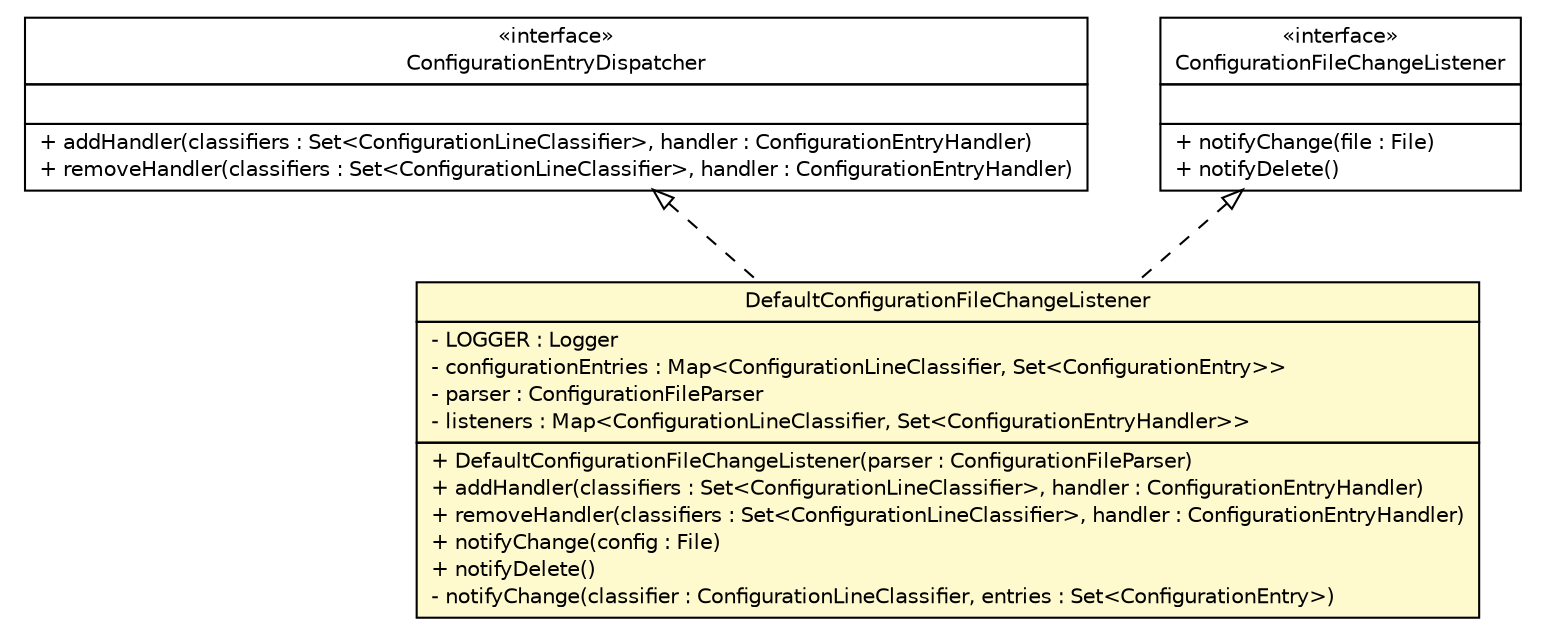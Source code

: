 #!/usr/local/bin/dot
#
# Class diagram 
# Generated by UMLGraph version R5_6 (http://www.umlgraph.org/)
#

digraph G {
	edge [fontname="Helvetica",fontsize=10,labelfontname="Helvetica",labelfontsize=10];
	node [fontname="Helvetica",fontsize=10,shape=plaintext];
	nodesep=0.25;
	ranksep=0.5;
	// de.hsbremen.tc.tnc.tnccs.im.loader.ConfigurationEntryDispatcher
	c10593 [label=<<table title="de.hsbremen.tc.tnc.tnccs.im.loader.ConfigurationEntryDispatcher" border="0" cellborder="1" cellspacing="0" cellpadding="2" port="p" href="../ConfigurationEntryDispatcher.html">
		<tr><td><table border="0" cellspacing="0" cellpadding="1">
<tr><td align="center" balign="center"> &#171;interface&#187; </td></tr>
<tr><td align="center" balign="center"> ConfigurationEntryDispatcher </td></tr>
		</table></td></tr>
		<tr><td><table border="0" cellspacing="0" cellpadding="1">
<tr><td align="left" balign="left">  </td></tr>
		</table></td></tr>
		<tr><td><table border="0" cellspacing="0" cellpadding="1">
<tr><td align="left" balign="left"> + addHandler(classifiers : Set&lt;ConfigurationLineClassifier&gt;, handler : ConfigurationEntryHandler) </td></tr>
<tr><td align="left" balign="left"> + removeHandler(classifiers : Set&lt;ConfigurationLineClassifier&gt;, handler : ConfigurationEntryHandler) </td></tr>
		</table></td></tr>
		</table>>, URL="../ConfigurationEntryDispatcher.html", fontname="Helvetica", fontcolor="black", fontsize=10.0];
	// de.hsbremen.tc.tnc.tnccs.im.loader.ConfigurationFileChangeListener
	c10594 [label=<<table title="de.hsbremen.tc.tnc.tnccs.im.loader.ConfigurationFileChangeListener" border="0" cellborder="1" cellspacing="0" cellpadding="2" port="p" href="../ConfigurationFileChangeListener.html">
		<tr><td><table border="0" cellspacing="0" cellpadding="1">
<tr><td align="center" balign="center"> &#171;interface&#187; </td></tr>
<tr><td align="center" balign="center"> ConfigurationFileChangeListener </td></tr>
		</table></td></tr>
		<tr><td><table border="0" cellspacing="0" cellpadding="1">
<tr><td align="left" balign="left">  </td></tr>
		</table></td></tr>
		<tr><td><table border="0" cellspacing="0" cellpadding="1">
<tr><td align="left" balign="left"> + notifyChange(file : File) </td></tr>
<tr><td align="left" balign="left"> + notifyDelete() </td></tr>
		</table></td></tr>
		</table>>, URL="../ConfigurationFileChangeListener.html", fontname="Helvetica", fontcolor="black", fontsize=10.0];
	// de.hsbremen.tc.tnc.tnccs.im.loader.simple.DefaultConfigurationFileChangeListener
	c10598 [label=<<table title="de.hsbremen.tc.tnc.tnccs.im.loader.simple.DefaultConfigurationFileChangeListener" border="0" cellborder="1" cellspacing="0" cellpadding="2" port="p" bgcolor="lemonChiffon" href="./DefaultConfigurationFileChangeListener.html">
		<tr><td><table border="0" cellspacing="0" cellpadding="1">
<tr><td align="center" balign="center"> DefaultConfigurationFileChangeListener </td></tr>
		</table></td></tr>
		<tr><td><table border="0" cellspacing="0" cellpadding="1">
<tr><td align="left" balign="left"> - LOGGER : Logger </td></tr>
<tr><td align="left" balign="left"> - configurationEntries : Map&lt;ConfigurationLineClassifier, Set&lt;ConfigurationEntry&gt;&gt; </td></tr>
<tr><td align="left" balign="left"> - parser : ConfigurationFileParser </td></tr>
<tr><td align="left" balign="left"> - listeners : Map&lt;ConfigurationLineClassifier, Set&lt;ConfigurationEntryHandler&gt;&gt; </td></tr>
		</table></td></tr>
		<tr><td><table border="0" cellspacing="0" cellpadding="1">
<tr><td align="left" balign="left"> + DefaultConfigurationFileChangeListener(parser : ConfigurationFileParser) </td></tr>
<tr><td align="left" balign="left"> + addHandler(classifiers : Set&lt;ConfigurationLineClassifier&gt;, handler : ConfigurationEntryHandler) </td></tr>
<tr><td align="left" balign="left"> + removeHandler(classifiers : Set&lt;ConfigurationLineClassifier&gt;, handler : ConfigurationEntryHandler) </td></tr>
<tr><td align="left" balign="left"> + notifyChange(config : File) </td></tr>
<tr><td align="left" balign="left"> + notifyDelete() </td></tr>
<tr><td align="left" balign="left"> - notifyChange(classifier : ConfigurationLineClassifier, entries : Set&lt;ConfigurationEntry&gt;) </td></tr>
		</table></td></tr>
		</table>>, URL="./DefaultConfigurationFileChangeListener.html", fontname="Helvetica", fontcolor="black", fontsize=10.0];
	//de.hsbremen.tc.tnc.tnccs.im.loader.simple.DefaultConfigurationFileChangeListener implements de.hsbremen.tc.tnc.tnccs.im.loader.ConfigurationFileChangeListener
	c10594:p -> c10598:p [dir=back,arrowtail=empty,style=dashed];
	//de.hsbremen.tc.tnc.tnccs.im.loader.simple.DefaultConfigurationFileChangeListener implements de.hsbremen.tc.tnc.tnccs.im.loader.ConfigurationEntryDispatcher
	c10593:p -> c10598:p [dir=back,arrowtail=empty,style=dashed];
}

